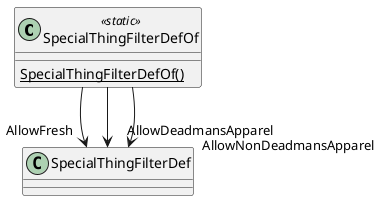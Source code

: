 @startuml
class SpecialThingFilterDefOf <<static>> {
    {static} SpecialThingFilterDefOf()
}
SpecialThingFilterDefOf --> "AllowFresh" SpecialThingFilterDef
SpecialThingFilterDefOf --> "AllowDeadmansApparel" SpecialThingFilterDef
SpecialThingFilterDefOf --> "AllowNonDeadmansApparel" SpecialThingFilterDef
@enduml
